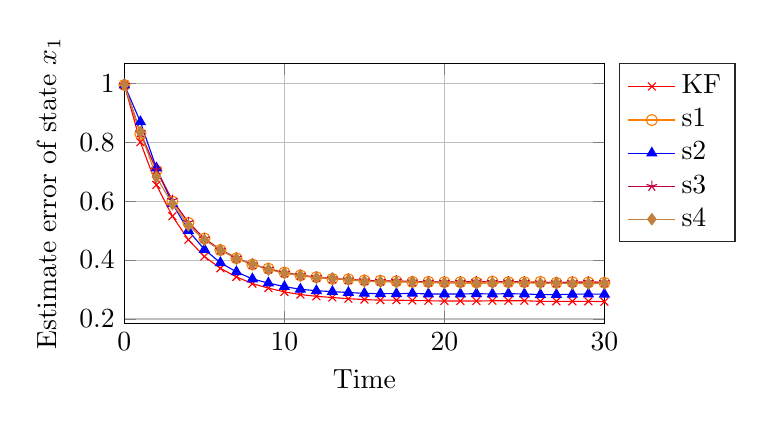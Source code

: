 \begin{tikzpicture}
\begin{axis}[%
width=2.4in,
height=1.3in,
scale only axis,
xmin=0,
xmax=30,
xlabel={Time},
ylabel={Estimate error of state $x_1$},
axis background/.style={fill=white},
xmajorgrids,
ymajorgrids,
legend style={legend cell align=left, align=left, draw=white!15!black},
legend pos={outer north east}
]
    \addplot[color={red}, mark={x}]
        coordinates {
            (0,0.994)
            (1,0.8)
            (2,0.655)
            (3,0.549)
            (4,0.469)
            (5,0.412)
            (6,0.372)
            (7,0.343)
            (8,0.32)
            (9,0.305)
            (10,0.292)
            (11,0.283)
            (12,0.277)
            (13,0.273)
            (14,0.269)
            (15,0.266)
            (16,0.264)
            (17,0.264)
            (18,0.263)
            (19,0.262)
            (20,0.261)
            (21,0.261)
            (22,0.261)
            (23,0.262)
            (24,0.262)
            (25,0.262)
            (26,0.26)
            (27,0.26)
            (28,0.26)
            (29,0.26)
            (30,0.259)
            (31,0.26)
            (32,0.261)
            (33,0.262)
            (34,0.261)
            (35,0.26)
            (36,0.259)
            (37,0.258)
            (38,0.259)
            (39,0.26)
            (40,0.26)
            (41,0.261)
            (42,0.26)
            (43,0.26)
            (44,0.26)
            (45,0.261)
            (46,0.26)
            (47,0.261)
            (48,0.261)
            (49,0.26)
            (50,0.259)
        }
        ;
    \addlegendentry {KF}
    \addplot[color={orange}, mark={o}]
        coordinates {
            (0,0.994)
            (1,0.828)
            (2,0.704)
            (3,0.599)
            (4,0.526)
            (5,0.473)
            (6,0.434)
            (7,0.406)
            (8,0.385)
            (9,0.371)
            (10,0.358)
            (11,0.348)
            (12,0.342)
            (13,0.336)
            (14,0.335)
            (15,0.331)
            (16,0.33)
            (17,0.328)
            (18,0.326)
            (19,0.326)
            (20,0.325)
            (21,0.325)
            (22,0.324)
            (23,0.327)
            (24,0.325)
            (25,0.325)
            (26,0.326)
            (27,0.323)
            (28,0.325)
            (29,0.324)
            (30,0.323)
            (31,0.325)
            (32,0.325)
            (33,0.326)
            (34,0.325)
            (35,0.324)
            (36,0.322)
            (37,0.324)
            (38,0.322)
            (39,0.323)
            (40,0.324)
            (41,0.324)
            (42,0.326)
            (43,0.325)
            (44,0.326)
            (45,0.325)
            (46,0.325)
            (47,0.325)
            (48,0.326)
            (49,0.324)
            (50,0.323)
        }
        ;
    \addlegendentry {s1}
    \addplot[color={blue}, mark={triangle*}]
        coordinates {
            (0,0.994)
            (1,0.869)
            (2,0.712)
            (3,0.592)
            (4,0.5)
            (5,0.436)
            (6,0.391)
            (7,0.36)
            (8,0.336)
            (9,0.322)
            (10,0.31)
            (11,0.301)
            (12,0.296)
            (13,0.293)
            (14,0.29)
            (15,0.287)
            (16,0.286)
            (17,0.286)
            (18,0.287)
            (19,0.285)
            (20,0.285)
            (21,0.285)
            (22,0.286)
            (23,0.285)
            (24,0.286)
            (25,0.285)
            (26,0.283)
            (27,0.283)
            (28,0.284)
            (29,0.285)
            (30,0.284)
            (31,0.285)
            (32,0.285)
            (33,0.287)
            (34,0.286)
            (35,0.285)
            (36,0.284)
            (37,0.282)
            (38,0.283)
            (39,0.283)
            (40,0.283)
            (41,0.286)
            (42,0.284)
            (43,0.284)
            (44,0.284)
            (45,0.285)
            (46,0.284)
            (47,0.285)
            (48,0.285)
            (49,0.285)
            (50,0.285)
        }
        ;
    \addlegendentry {s2}
    \addplot[color={purple}, mark={star}]
        coordinates {
            (0,0.994)
            (1,0.833)
            (2,0.707)
            (3,0.603)
            (4,0.528)
            (5,0.473)
            (6,0.435)
            (7,0.408)
            (8,0.385)
            (9,0.37)
            (10,0.357)
            (11,0.349)
            (12,0.342)
            (13,0.337)
            (14,0.334)
            (15,0.331)
            (16,0.329)
            (17,0.33)
            (18,0.327)
            (19,0.326)
            (20,0.326)
            (21,0.326)
            (22,0.328)
            (23,0.326)
            (24,0.327)
            (25,0.326)
            (26,0.324)
            (27,0.324)
            (28,0.325)
            (29,0.326)
            (30,0.325)
            (31,0.326)
            (32,0.326)
            (33,0.328)
            (34,0.326)
            (35,0.326)
            (36,0.325)
            (37,0.323)
            (38,0.324)
            (39,0.325)
            (40,0.327)
            (41,0.327)
            (42,0.324)
            (43,0.323)
            (44,0.324)
            (45,0.325)
            (46,0.325)
            (47,0.326)
            (48,0.326)
            (49,0.327)
            (50,0.326)
        }
        ;
    \addlegendentry {s3}
    \addplot[color={brown}, mark={diamond*}]
        coordinates {
            (0,0.994)
            (1,0.834)
            (2,0.682)
            (3,0.59)
            (4,0.518)
            (5,0.468)
            (6,0.434)
            (7,0.405)
            (8,0.386)
            (9,0.368)
            (10,0.356)
            (11,0.347)
            (12,0.34)
            (13,0.338)
            (14,0.333)
            (15,0.328)
            (16,0.327)
            (17,0.325)
            (18,0.326)
            (19,0.323)
            (20,0.322)
            (21,0.322)
            (22,0.321)
            (23,0.322)
            (24,0.323)
            (25,0.323)
            (26,0.321)
            (27,0.322)
            (28,0.32)
            (29,0.32)
            (30,0.321)
            (31,0.321)
            (32,0.322)
            (33,0.321)
            (34,0.322)
            (35,0.319)
            (36,0.321)
            (37,0.319)
            (38,0.321)
            (39,0.322)
            (40,0.32)
            (41,0.321)
            (42,0.321)
            (43,0.321)
            (44,0.32)
            (45,0.323)
            (46,0.321)
            (47,0.321)
            (48,0.321)
            (49,0.32)
            (50,0.32)
        }
        ;
    \addlegendentry {s4}
\end{axis}
\end{tikzpicture}

